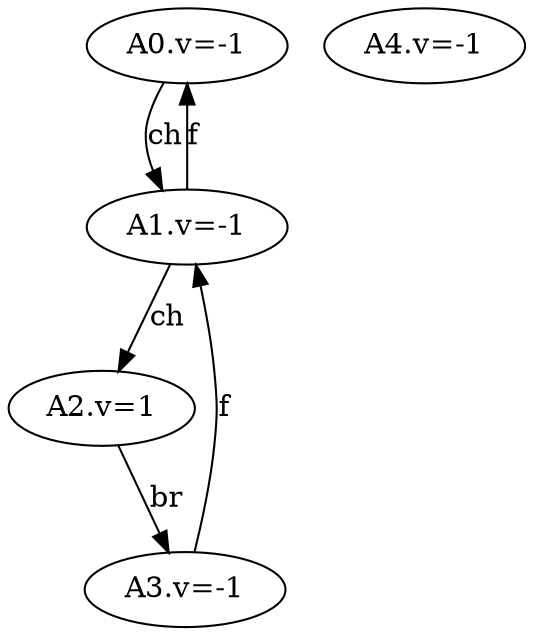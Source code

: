 digraph {
A0 [label="A0.v=-1"]
A1 [label="A1.v=-1"]
A2 [label="A2.v=1"]
A3 [label="A3.v=-1"]
A4 [label="A4.v=-1"]
A0 -> A1 [label="ch"]
A1 -> A2 [label="ch"]
A1 -> A0 [label="f"]
A2 -> A3 [label="br"]
A3 -> A1 [label="f"]
}
